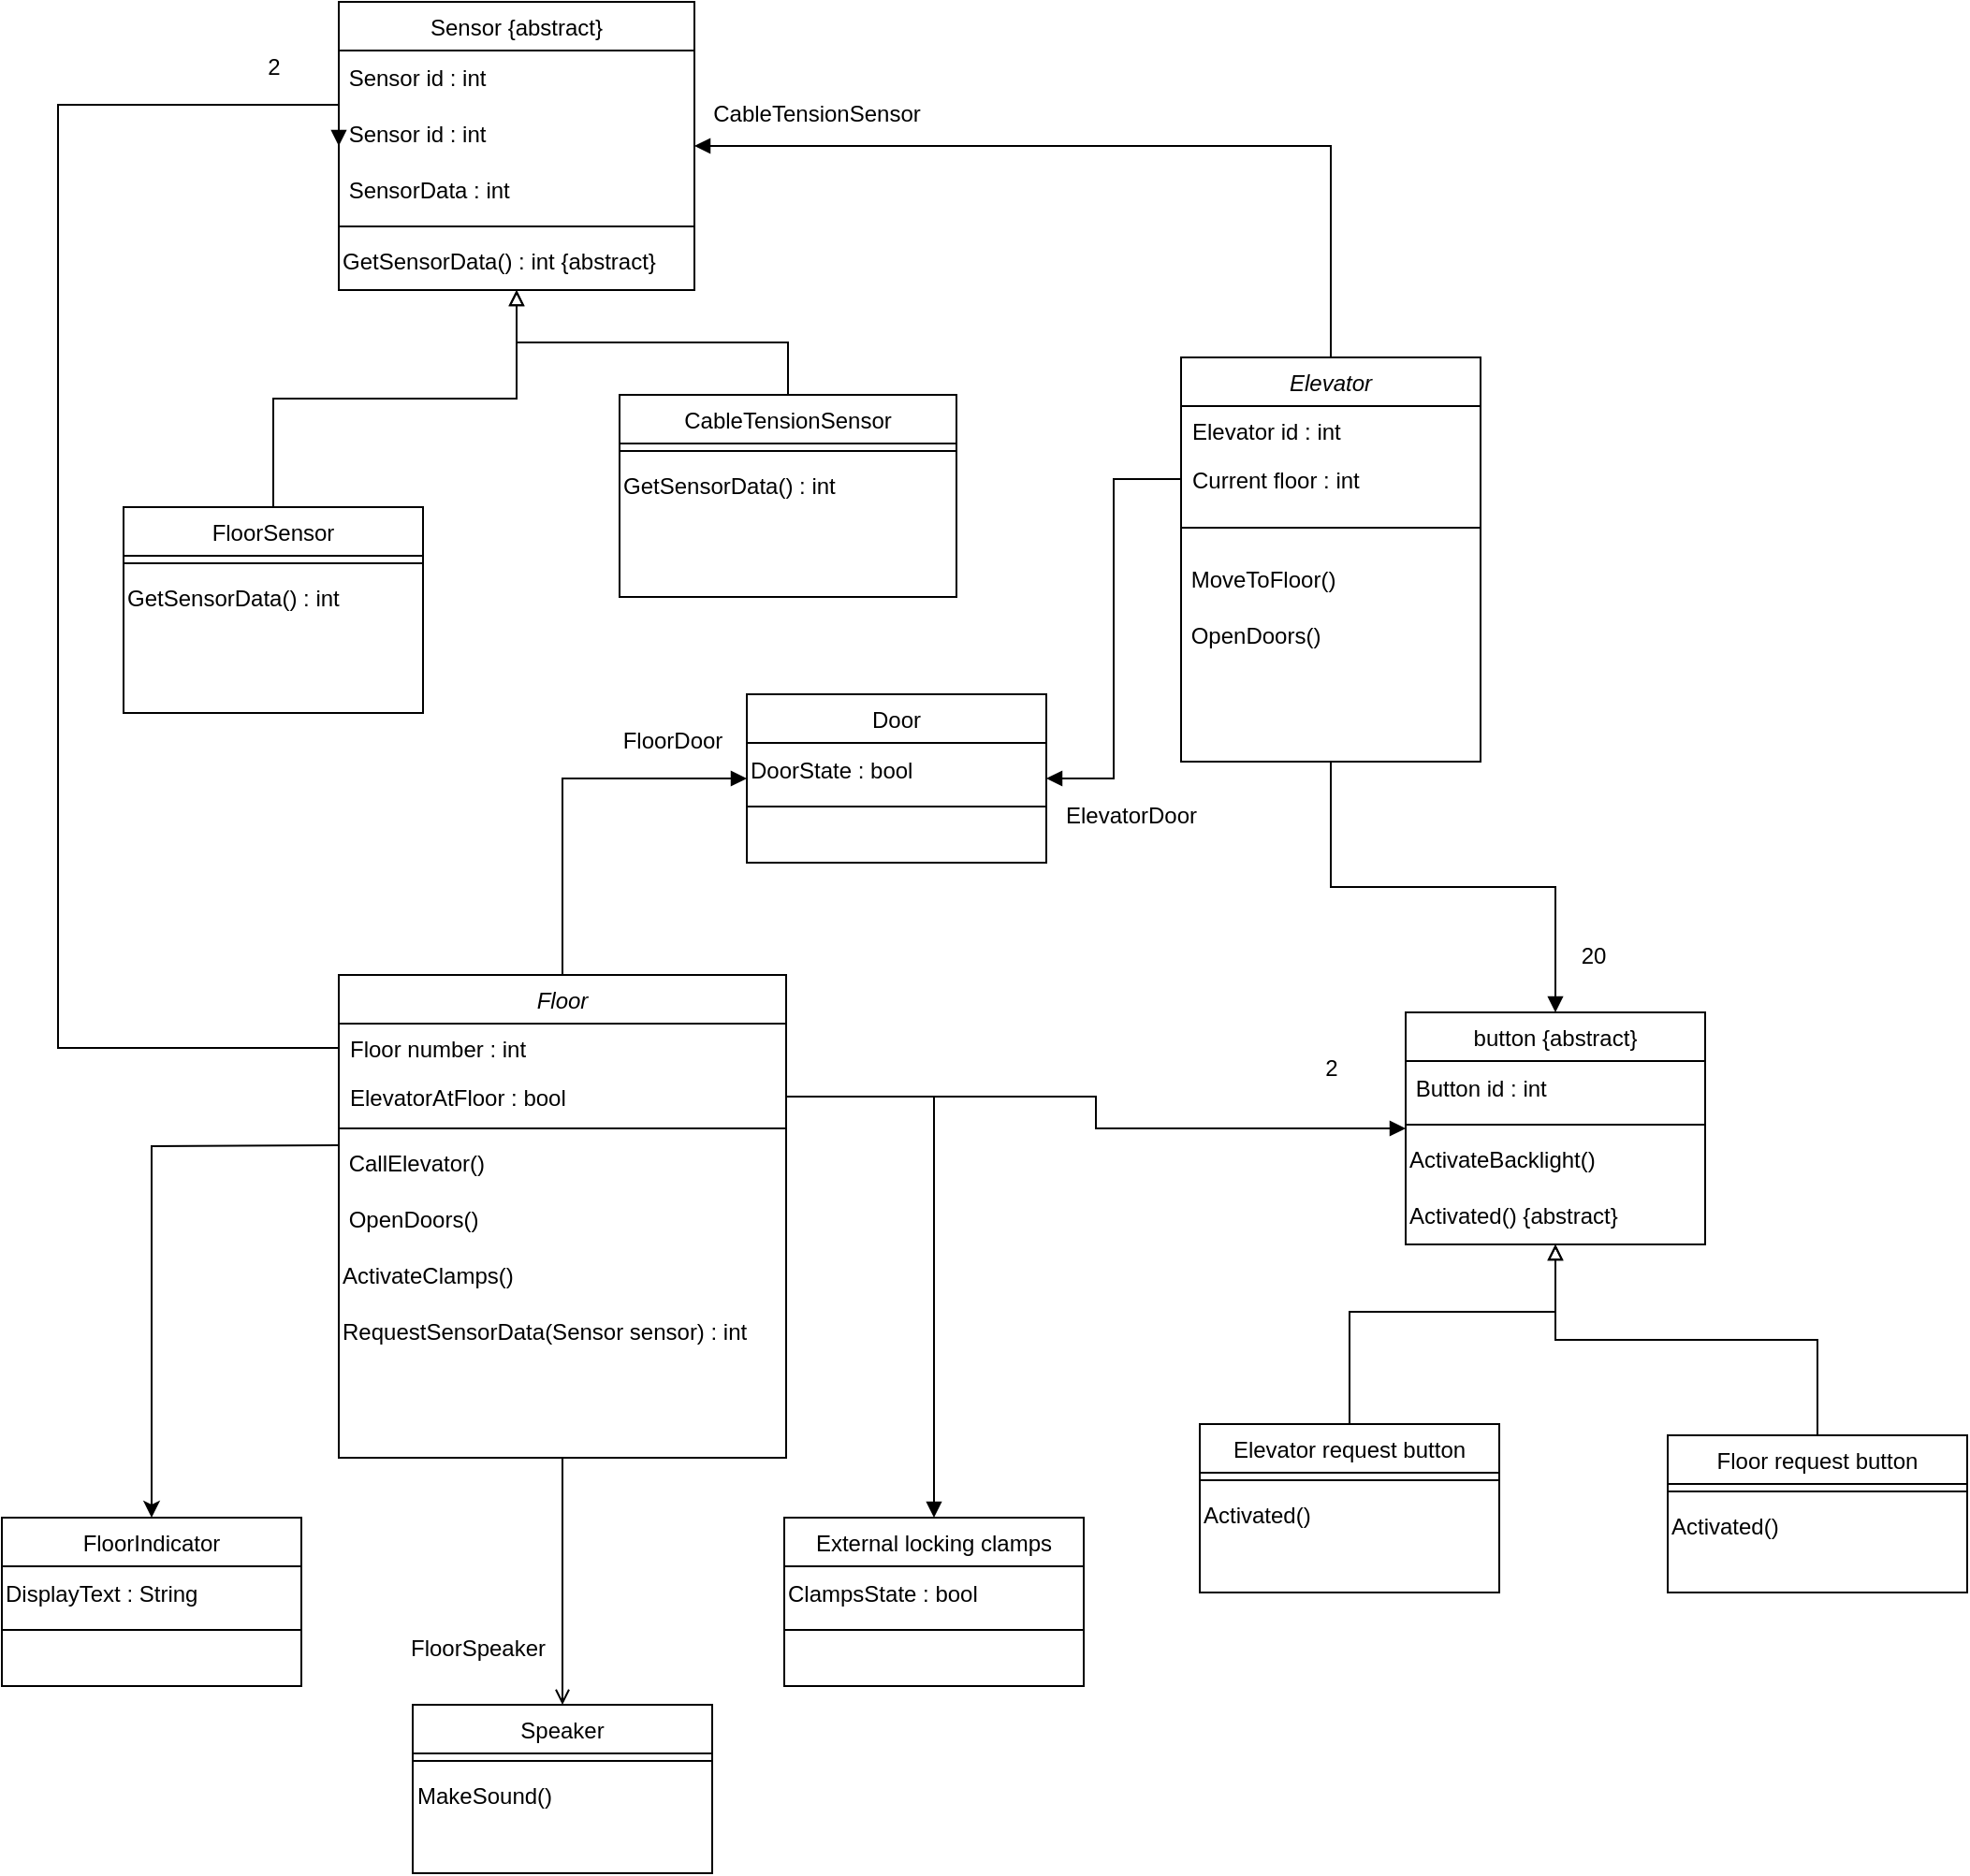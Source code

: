 <mxfile version="20.8.10" type="device"><diagram id="C5RBs43oDa-KdzZeNtuy" name="Page-1"><mxGraphModel dx="1615" dy="2137" grid="1" gridSize="10" guides="1" tooltips="1" connect="1" arrows="1" fold="1" page="1" pageScale="1" pageWidth="827" pageHeight="1169" math="0" shadow="0"><root><mxCell id="WIyWlLk6GJQsqaUBKTNV-0"/><mxCell id="WIyWlLk6GJQsqaUBKTNV-1" parent="WIyWlLk6GJQsqaUBKTNV-0"/><mxCell id="htapQNdXjbn6UJnRViUV-45" style="edgeStyle=orthogonalEdgeStyle;rounded=0;orthogonalLoop=1;jettySize=auto;html=1;exitX=0.5;exitY=1;exitDx=0;exitDy=0;entryX=0.5;entryY=0;entryDx=0;entryDy=0;endArrow=block;endFill=1;" edge="1" parent="WIyWlLk6GJQsqaUBKTNV-1" source="htapQNdXjbn6UJnRViUV-2" target="htapQNdXjbn6UJnRViUV-41"><mxGeometry relative="1" as="geometry"/></mxCell><mxCell id="htapQNdXjbn6UJnRViUV-53" style="edgeStyle=orthogonalEdgeStyle;rounded=0;orthogonalLoop=1;jettySize=auto;html=1;exitX=0.5;exitY=0;exitDx=0;exitDy=0;entryX=1;entryY=0.5;entryDx=0;entryDy=0;endArrow=block;endFill=1;" edge="1" parent="WIyWlLk6GJQsqaUBKTNV-1" source="htapQNdXjbn6UJnRViUV-2" target="htapQNdXjbn6UJnRViUV-47"><mxGeometry relative="1" as="geometry"/></mxCell><mxCell id="htapQNdXjbn6UJnRViUV-2" value="Elevator" style="swimlane;fontStyle=2;align=center;verticalAlign=top;childLayout=stackLayout;horizontal=1;startSize=26;horizontalStack=0;resizeParent=1;resizeLast=0;collapsible=1;marginBottom=0;rounded=0;shadow=0;strokeWidth=1;" vertex="1" parent="WIyWlLk6GJQsqaUBKTNV-1"><mxGeometry x="740" y="-330" width="160" height="216" as="geometry"><mxRectangle x="230" y="140" width="160" height="26" as="alternateBounds"/></mxGeometry></mxCell><mxCell id="htapQNdXjbn6UJnRViUV-3" value="Elevator id : int" style="text;align=left;verticalAlign=top;spacingLeft=4;spacingRight=4;overflow=hidden;rotatable=0;points=[[0,0.5],[1,0.5]];portConstraint=eastwest;" vertex="1" parent="htapQNdXjbn6UJnRViUV-2"><mxGeometry y="26" width="160" height="26" as="geometry"/></mxCell><mxCell id="htapQNdXjbn6UJnRViUV-4" value="Current floor : int" style="text;align=left;verticalAlign=top;spacingLeft=4;spacingRight=4;overflow=hidden;rotatable=0;points=[[0,0.5],[1,0.5]];portConstraint=eastwest;" vertex="1" parent="htapQNdXjbn6UJnRViUV-2"><mxGeometry y="52" width="160" height="26" as="geometry"/></mxCell><mxCell id="htapQNdXjbn6UJnRViUV-7" value="" style="line;html=1;strokeWidth=1;align=left;verticalAlign=middle;spacingTop=-1;spacingLeft=3;spacingRight=3;rotatable=0;labelPosition=right;points=[];portConstraint=eastwest;" vertex="1" parent="htapQNdXjbn6UJnRViUV-2"><mxGeometry y="78" width="160" height="26" as="geometry"/></mxCell><mxCell id="htapQNdXjbn6UJnRViUV-65" value="&amp;nbsp;MoveToFloor()" style="text;html=1;strokeColor=none;fillColor=none;align=left;verticalAlign=middle;whiteSpace=wrap;rounded=0;" vertex="1" parent="htapQNdXjbn6UJnRViUV-2"><mxGeometry y="104" width="160" height="30" as="geometry"/></mxCell><mxCell id="htapQNdXjbn6UJnRViUV-66" value="&amp;nbsp;OpenDoors()" style="text;html=1;strokeColor=none;fillColor=none;align=left;verticalAlign=middle;whiteSpace=wrap;rounded=0;" vertex="1" parent="htapQNdXjbn6UJnRViUV-2"><mxGeometry y="134" width="160" height="30" as="geometry"/></mxCell><mxCell id="htapQNdXjbn6UJnRViUV-8" value="Door" style="swimlane;fontStyle=0;align=center;verticalAlign=top;childLayout=stackLayout;horizontal=1;startSize=26;horizontalStack=0;resizeParent=1;resizeLast=0;collapsible=1;marginBottom=0;rounded=0;shadow=0;strokeWidth=1;" vertex="1" parent="WIyWlLk6GJQsqaUBKTNV-1"><mxGeometry x="508" y="-150" width="160" height="90" as="geometry"><mxRectangle x="550" y="140" width="160" height="26" as="alternateBounds"/></mxGeometry></mxCell><mxCell id="htapQNdXjbn6UJnRViUV-72" value="DoorState : bool" style="text;html=1;align=left;verticalAlign=middle;resizable=0;points=[];autosize=1;strokeColor=none;fillColor=none;" vertex="1" parent="htapQNdXjbn6UJnRViUV-8"><mxGeometry y="26" width="160" height="30" as="geometry"/></mxCell><mxCell id="htapQNdXjbn6UJnRViUV-9" value="" style="line;html=1;strokeWidth=1;align=left;verticalAlign=middle;spacingTop=-1;spacingLeft=3;spacingRight=3;rotatable=0;labelPosition=right;points=[];portConstraint=eastwest;" vertex="1" parent="htapQNdXjbn6UJnRViUV-8"><mxGeometry y="56" width="160" height="8" as="geometry"/></mxCell><mxCell id="htapQNdXjbn6UJnRViUV-43" style="edgeStyle=orthogonalEdgeStyle;rounded=0;orthogonalLoop=1;jettySize=auto;html=1;entryX=0.5;entryY=1;entryDx=0;entryDy=0;endArrow=block;endFill=0;" edge="1" parent="WIyWlLk6GJQsqaUBKTNV-1" source="htapQNdXjbn6UJnRViUV-10" target="htapQNdXjbn6UJnRViUV-41"><mxGeometry relative="1" as="geometry"><mxPoint x="900" y="140" as="targetPoint"/><Array as="points"><mxPoint x="830" y="180"/><mxPoint x="940" y="180"/></Array></mxGeometry></mxCell><mxCell id="htapQNdXjbn6UJnRViUV-10" value="Elevator request button" style="swimlane;fontStyle=0;align=center;verticalAlign=top;childLayout=stackLayout;horizontal=1;startSize=26;horizontalStack=0;resizeParent=1;resizeLast=0;collapsible=1;marginBottom=0;rounded=0;shadow=0;strokeWidth=1;" vertex="1" parent="WIyWlLk6GJQsqaUBKTNV-1"><mxGeometry x="750" y="240" width="160" height="90" as="geometry"><mxRectangle x="550" y="140" width="160" height="26" as="alternateBounds"/></mxGeometry></mxCell><mxCell id="htapQNdXjbn6UJnRViUV-11" value="" style="line;html=1;strokeWidth=1;align=left;verticalAlign=middle;spacingTop=-1;spacingLeft=3;spacingRight=3;rotatable=0;labelPosition=right;points=[];portConstraint=eastwest;" vertex="1" parent="htapQNdXjbn6UJnRViUV-10"><mxGeometry y="26" width="160" height="8" as="geometry"/></mxCell><mxCell id="htapQNdXjbn6UJnRViUV-85" value="Activated()&amp;nbsp;" style="text;html=1;align=left;verticalAlign=middle;resizable=0;points=[];autosize=1;strokeColor=none;fillColor=none;" vertex="1" parent="htapQNdXjbn6UJnRViUV-10"><mxGeometry y="34" width="160" height="30" as="geometry"/></mxCell><mxCell id="htapQNdXjbn6UJnRViUV-44" style="edgeStyle=orthogonalEdgeStyle;rounded=0;orthogonalLoop=1;jettySize=auto;html=1;exitX=0.5;exitY=0;exitDx=0;exitDy=0;entryX=0.5;entryY=1;entryDx=0;entryDy=0;endArrow=block;endFill=0;" edge="1" parent="WIyWlLk6GJQsqaUBKTNV-1" source="htapQNdXjbn6UJnRViUV-12" target="htapQNdXjbn6UJnRViUV-41"><mxGeometry relative="1" as="geometry"/></mxCell><mxCell id="htapQNdXjbn6UJnRViUV-12" value="Floor request button" style="swimlane;fontStyle=0;align=center;verticalAlign=top;childLayout=stackLayout;horizontal=1;startSize=26;horizontalStack=0;resizeParent=1;resizeLast=0;collapsible=1;marginBottom=0;rounded=0;shadow=0;strokeWidth=1;" vertex="1" parent="WIyWlLk6GJQsqaUBKTNV-1"><mxGeometry x="1000" y="246" width="160" height="84" as="geometry"><mxRectangle x="550" y="140" width="160" height="26" as="alternateBounds"/></mxGeometry></mxCell><mxCell id="htapQNdXjbn6UJnRViUV-13" value="" style="line;html=1;strokeWidth=1;align=left;verticalAlign=middle;spacingTop=-1;spacingLeft=3;spacingRight=3;rotatable=0;labelPosition=right;points=[];portConstraint=eastwest;" vertex="1" parent="htapQNdXjbn6UJnRViUV-12"><mxGeometry y="26" width="160" height="8" as="geometry"/></mxCell><mxCell id="htapQNdXjbn6UJnRViUV-86" value="Activated()" style="text;html=1;align=left;verticalAlign=middle;resizable=0;points=[];autosize=1;strokeColor=none;fillColor=none;" vertex="1" parent="htapQNdXjbn6UJnRViUV-12"><mxGeometry y="34" width="160" height="30" as="geometry"/></mxCell><mxCell id="htapQNdXjbn6UJnRViUV-14" style="edgeStyle=orthogonalEdgeStyle;rounded=0;orthogonalLoop=1;jettySize=auto;html=1;exitX=0.5;exitY=1;exitDx=0;exitDy=0;entryX=0.5;entryY=0;entryDx=0;entryDy=0;endArrow=open;endFill=0;" edge="1" parent="WIyWlLk6GJQsqaUBKTNV-1" source="htapQNdXjbn6UJnRViUV-16" target="htapQNdXjbn6UJnRViUV-25"><mxGeometry relative="1" as="geometry"/></mxCell><mxCell id="htapQNdXjbn6UJnRViUV-52" style="edgeStyle=orthogonalEdgeStyle;rounded=0;orthogonalLoop=1;jettySize=auto;html=1;exitX=0.5;exitY=0;exitDx=0;exitDy=0;entryX=0;entryY=0.5;entryDx=0;entryDy=0;endArrow=block;endFill=1;" edge="1" parent="WIyWlLk6GJQsqaUBKTNV-1" source="htapQNdXjbn6UJnRViUV-16" target="htapQNdXjbn6UJnRViUV-8"><mxGeometry relative="1" as="geometry"/></mxCell><mxCell id="htapQNdXjbn6UJnRViUV-16" value="Floor" style="swimlane;fontStyle=2;align=center;verticalAlign=top;childLayout=stackLayout;horizontal=1;startSize=26;horizontalStack=0;resizeParent=1;resizeLast=0;collapsible=1;marginBottom=0;rounded=0;shadow=0;strokeWidth=1;" vertex="1" parent="WIyWlLk6GJQsqaUBKTNV-1"><mxGeometry x="290" width="239" height="258" as="geometry"><mxRectangle x="230" y="140" width="160" height="26" as="alternateBounds"/></mxGeometry></mxCell><mxCell id="htapQNdXjbn6UJnRViUV-17" value="Floor number : int" style="text;align=left;verticalAlign=top;spacingLeft=4;spacingRight=4;overflow=hidden;rotatable=0;points=[[0,0.5],[1,0.5]];portConstraint=eastwest;" vertex="1" parent="htapQNdXjbn6UJnRViUV-16"><mxGeometry y="26" width="239" height="26" as="geometry"/></mxCell><mxCell id="htapQNdXjbn6UJnRViUV-18" value="ElevatorAtFloor : bool" style="text;align=left;verticalAlign=top;spacingLeft=4;spacingRight=4;overflow=hidden;rotatable=0;points=[[0,0.5],[1,0.5]];portConstraint=eastwest;" vertex="1" parent="htapQNdXjbn6UJnRViUV-16"><mxGeometry y="52" width="239" height="26" as="geometry"/></mxCell><mxCell id="htapQNdXjbn6UJnRViUV-22" value="" style="line;html=1;strokeWidth=1;align=left;verticalAlign=middle;spacingTop=-1;spacingLeft=3;spacingRight=3;rotatable=0;labelPosition=right;points=[];portConstraint=eastwest;" vertex="1" parent="htapQNdXjbn6UJnRViUV-16"><mxGeometry y="78" width="239" height="8" as="geometry"/></mxCell><mxCell id="htapQNdXjbn6UJnRViUV-56" value="&amp;nbsp;CallElevator()" style="text;html=1;strokeColor=none;fillColor=none;align=left;verticalAlign=middle;whiteSpace=wrap;rounded=0;" vertex="1" parent="htapQNdXjbn6UJnRViUV-16"><mxGeometry y="86" width="239" height="30" as="geometry"/></mxCell><mxCell id="htapQNdXjbn6UJnRViUV-67" value="&amp;nbsp;OpenDoors()" style="text;html=1;strokeColor=none;fillColor=none;align=left;verticalAlign=middle;whiteSpace=wrap;rounded=0;" vertex="1" parent="htapQNdXjbn6UJnRViUV-16"><mxGeometry y="116" width="239" height="30" as="geometry"/></mxCell><mxCell id="htapQNdXjbn6UJnRViUV-79" value="ActivateClamps()" style="text;html=1;align=left;verticalAlign=middle;resizable=0;points=[];autosize=1;strokeColor=none;fillColor=none;" vertex="1" parent="htapQNdXjbn6UJnRViUV-16"><mxGeometry y="146" width="239" height="30" as="geometry"/></mxCell><mxCell id="htapQNdXjbn6UJnRViUV-69" value="RequestSensorData(Sensor sensor) : int" style="text;html=1;align=left;verticalAlign=middle;resizable=0;points=[];autosize=1;strokeColor=none;fillColor=none;" vertex="1" parent="htapQNdXjbn6UJnRViUV-16"><mxGeometry y="176" width="239" height="30" as="geometry"/></mxCell><mxCell id="htapQNdXjbn6UJnRViUV-49" style="edgeStyle=orthogonalEdgeStyle;rounded=0;orthogonalLoop=1;jettySize=auto;html=1;exitX=0.5;exitY=0;exitDx=0;exitDy=0;entryX=0.5;entryY=1;entryDx=0;entryDy=0;endArrow=block;endFill=0;" edge="1" parent="WIyWlLk6GJQsqaUBKTNV-1" source="htapQNdXjbn6UJnRViUV-23" target="htapQNdXjbn6UJnRViUV-47"><mxGeometry relative="1" as="geometry"/></mxCell><mxCell id="htapQNdXjbn6UJnRViUV-23" value="FloorSensor" style="swimlane;fontStyle=0;align=center;verticalAlign=top;childLayout=stackLayout;horizontal=1;startSize=26;horizontalStack=0;resizeParent=1;resizeLast=0;collapsible=1;marginBottom=0;rounded=0;shadow=0;strokeWidth=1;" vertex="1" parent="WIyWlLk6GJQsqaUBKTNV-1"><mxGeometry x="175" y="-250" width="160" height="110" as="geometry"><mxRectangle x="550" y="140" width="160" height="26" as="alternateBounds"/></mxGeometry></mxCell><mxCell id="htapQNdXjbn6UJnRViUV-24" value="" style="line;html=1;strokeWidth=1;align=left;verticalAlign=middle;spacingTop=-1;spacingLeft=3;spacingRight=3;rotatable=0;labelPosition=right;points=[];portConstraint=eastwest;" vertex="1" parent="htapQNdXjbn6UJnRViUV-23"><mxGeometry y="26" width="160" height="8" as="geometry"/></mxCell><mxCell id="htapQNdXjbn6UJnRViUV-77" value="GetSensorData() : int&amp;nbsp;" style="text;html=1;align=left;verticalAlign=middle;resizable=0;points=[];autosize=1;strokeColor=none;fillColor=none;" vertex="1" parent="htapQNdXjbn6UJnRViUV-23"><mxGeometry y="34" width="160" height="30" as="geometry"/></mxCell><mxCell id="htapQNdXjbn6UJnRViUV-25" value="Speaker" style="swimlane;fontStyle=0;align=center;verticalAlign=top;childLayout=stackLayout;horizontal=1;startSize=26;horizontalStack=0;resizeParent=1;resizeLast=0;collapsible=1;marginBottom=0;rounded=0;shadow=0;strokeWidth=1;" vertex="1" parent="WIyWlLk6GJQsqaUBKTNV-1"><mxGeometry x="329.5" y="390" width="160" height="90" as="geometry"><mxRectangle x="550" y="140" width="160" height="26" as="alternateBounds"/></mxGeometry></mxCell><mxCell id="htapQNdXjbn6UJnRViUV-26" value="" style="line;html=1;strokeWidth=1;align=left;verticalAlign=middle;spacingTop=-1;spacingLeft=3;spacingRight=3;rotatable=0;labelPosition=right;points=[];portConstraint=eastwest;" vertex="1" parent="htapQNdXjbn6UJnRViUV-25"><mxGeometry y="26" width="160" height="8" as="geometry"/></mxCell><mxCell id="htapQNdXjbn6UJnRViUV-75" value="MakeSound()" style="text;html=1;align=left;verticalAlign=middle;resizable=0;points=[];autosize=1;strokeColor=none;fillColor=none;" vertex="1" parent="htapQNdXjbn6UJnRViUV-25"><mxGeometry y="34" width="160" height="30" as="geometry"/></mxCell><mxCell id="htapQNdXjbn6UJnRViUV-50" style="edgeStyle=orthogonalEdgeStyle;rounded=0;orthogonalLoop=1;jettySize=auto;html=1;exitX=0.5;exitY=0;exitDx=0;exitDy=0;endArrow=block;endFill=0;" edge="1" parent="WIyWlLk6GJQsqaUBKTNV-1" source="htapQNdXjbn6UJnRViUV-27" target="htapQNdXjbn6UJnRViUV-64"><mxGeometry relative="1" as="geometry"><mxPoint x="370" y="-410" as="targetPoint"/></mxGeometry></mxCell><mxCell id="htapQNdXjbn6UJnRViUV-27" value="CableTensionSensor" style="swimlane;fontStyle=0;align=center;verticalAlign=top;childLayout=stackLayout;horizontal=1;startSize=26;horizontalStack=0;resizeParent=1;resizeLast=0;collapsible=1;marginBottom=0;rounded=0;shadow=0;strokeWidth=1;" vertex="1" parent="WIyWlLk6GJQsqaUBKTNV-1"><mxGeometry x="440" y="-310" width="180" height="108" as="geometry"><mxRectangle x="550" y="140" width="160" height="26" as="alternateBounds"/></mxGeometry></mxCell><mxCell id="htapQNdXjbn6UJnRViUV-28" value="" style="line;html=1;strokeWidth=1;align=left;verticalAlign=middle;spacingTop=-1;spacingLeft=3;spacingRight=3;rotatable=0;labelPosition=right;points=[];portConstraint=eastwest;" vertex="1" parent="htapQNdXjbn6UJnRViUV-27"><mxGeometry y="26" width="180" height="8" as="geometry"/></mxCell><mxCell id="htapQNdXjbn6UJnRViUV-78" value="GetSensorData() : int&amp;nbsp;" style="text;html=1;align=left;verticalAlign=middle;resizable=0;points=[];autosize=1;strokeColor=none;fillColor=none;" vertex="1" parent="htapQNdXjbn6UJnRViUV-27"><mxGeometry y="34" width="180" height="30" as="geometry"/></mxCell><mxCell id="htapQNdXjbn6UJnRViUV-30" value="FloorIndicator" style="swimlane;fontStyle=0;align=center;verticalAlign=top;childLayout=stackLayout;horizontal=1;startSize=26;horizontalStack=0;resizeParent=1;resizeLast=0;collapsible=1;marginBottom=0;rounded=0;shadow=0;strokeWidth=1;" vertex="1" parent="WIyWlLk6GJQsqaUBKTNV-1"><mxGeometry x="110" y="290" width="160" height="90" as="geometry"><mxRectangle x="550" y="140" width="160" height="26" as="alternateBounds"/></mxGeometry></mxCell><mxCell id="htapQNdXjbn6UJnRViUV-73" value="DisplayText : String" style="text;html=1;align=left;verticalAlign=middle;resizable=0;points=[];autosize=1;strokeColor=none;fillColor=none;" vertex="1" parent="htapQNdXjbn6UJnRViUV-30"><mxGeometry y="26" width="160" height="30" as="geometry"/></mxCell><mxCell id="htapQNdXjbn6UJnRViUV-31" value="" style="line;html=1;strokeWidth=1;align=left;verticalAlign=middle;spacingTop=-1;spacingLeft=3;spacingRight=3;rotatable=0;labelPosition=right;points=[];portConstraint=eastwest;" vertex="1" parent="htapQNdXjbn6UJnRViUV-30"><mxGeometry y="56" width="160" height="8" as="geometry"/></mxCell><mxCell id="htapQNdXjbn6UJnRViUV-35" value="External locking clamps" style="swimlane;fontStyle=0;align=center;verticalAlign=top;childLayout=stackLayout;horizontal=1;startSize=26;horizontalStack=0;resizeParent=1;resizeLast=0;collapsible=1;marginBottom=0;rounded=0;shadow=0;strokeWidth=1;" vertex="1" parent="WIyWlLk6GJQsqaUBKTNV-1"><mxGeometry x="528" y="290" width="160" height="90" as="geometry"><mxRectangle x="550" y="140" width="160" height="26" as="alternateBounds"/></mxGeometry></mxCell><mxCell id="htapQNdXjbn6UJnRViUV-81" value="ClampsState : bool" style="text;html=1;align=left;verticalAlign=middle;resizable=0;points=[];autosize=1;strokeColor=none;fillColor=none;" vertex="1" parent="htapQNdXjbn6UJnRViUV-35"><mxGeometry y="26" width="160" height="30" as="geometry"/></mxCell><mxCell id="htapQNdXjbn6UJnRViUV-36" value="" style="line;html=1;strokeWidth=1;align=left;verticalAlign=middle;spacingTop=-1;spacingLeft=3;spacingRight=3;rotatable=0;labelPosition=right;points=[];portConstraint=eastwest;" vertex="1" parent="htapQNdXjbn6UJnRViUV-35"><mxGeometry y="56" width="160" height="8" as="geometry"/></mxCell><mxCell id="htapQNdXjbn6UJnRViUV-40" style="edgeStyle=orthogonalEdgeStyle;rounded=0;orthogonalLoop=1;jettySize=auto;html=1;entryX=0.5;entryY=0;entryDx=0;entryDy=0;" edge="1" parent="WIyWlLk6GJQsqaUBKTNV-1" target="htapQNdXjbn6UJnRViUV-30"><mxGeometry relative="1" as="geometry"><mxPoint x="290" y="91" as="sourcePoint"/></mxGeometry></mxCell><mxCell id="htapQNdXjbn6UJnRViUV-41" value="button {abstract}" style="swimlane;fontStyle=0;align=center;verticalAlign=top;childLayout=stackLayout;horizontal=1;startSize=26;horizontalStack=0;resizeParent=1;resizeLast=0;collapsible=1;marginBottom=0;rounded=0;shadow=0;strokeWidth=1;" vertex="1" parent="WIyWlLk6GJQsqaUBKTNV-1"><mxGeometry x="860" y="20" width="160" height="124" as="geometry"><mxRectangle x="550" y="140" width="160" height="26" as="alternateBounds"/></mxGeometry></mxCell><mxCell id="htapQNdXjbn6UJnRViUV-57" value="&amp;nbsp;Button id : int" style="text;html=1;align=left;verticalAlign=middle;resizable=0;points=[];autosize=1;strokeColor=none;fillColor=none;" vertex="1" parent="htapQNdXjbn6UJnRViUV-41"><mxGeometry y="26" width="160" height="30" as="geometry"/></mxCell><mxCell id="htapQNdXjbn6UJnRViUV-42" value="" style="line;html=1;strokeWidth=1;align=left;verticalAlign=middle;spacingTop=-1;spacingLeft=3;spacingRight=3;rotatable=0;labelPosition=right;points=[];portConstraint=eastwest;" vertex="1" parent="htapQNdXjbn6UJnRViUV-41"><mxGeometry y="56" width="160" height="8" as="geometry"/></mxCell><mxCell id="htapQNdXjbn6UJnRViUV-80" value="ActivateBacklight()" style="text;html=1;align=left;verticalAlign=middle;resizable=0;points=[];autosize=1;strokeColor=none;fillColor=none;" vertex="1" parent="htapQNdXjbn6UJnRViUV-41"><mxGeometry y="64" width="160" height="30" as="geometry"/></mxCell><mxCell id="htapQNdXjbn6UJnRViUV-84" value="Activated() {abstract}" style="text;html=1;align=left;verticalAlign=middle;resizable=0;points=[];autosize=1;strokeColor=none;fillColor=none;" vertex="1" parent="htapQNdXjbn6UJnRViUV-41"><mxGeometry y="94" width="160" height="30" as="geometry"/></mxCell><mxCell id="htapQNdXjbn6UJnRViUV-46" style="edgeStyle=orthogonalEdgeStyle;rounded=0;orthogonalLoop=1;jettySize=auto;html=1;exitX=1;exitY=0.5;exitDx=0;exitDy=0;entryX=0;entryY=0.5;entryDx=0;entryDy=0;endArrow=block;endFill=1;" edge="1" parent="WIyWlLk6GJQsqaUBKTNV-1" source="htapQNdXjbn6UJnRViUV-18" target="htapQNdXjbn6UJnRViUV-41"><mxGeometry relative="1" as="geometry"/></mxCell><mxCell id="htapQNdXjbn6UJnRViUV-47" value="Sensor {abstract}" style="swimlane;fontStyle=0;align=center;verticalAlign=top;childLayout=stackLayout;horizontal=1;startSize=26;horizontalStack=0;resizeParent=1;resizeLast=0;collapsible=1;marginBottom=0;rounded=0;shadow=0;strokeWidth=1;" vertex="1" parent="WIyWlLk6GJQsqaUBKTNV-1"><mxGeometry x="290" y="-520" width="190" height="154" as="geometry"><mxRectangle x="550" y="140" width="160" height="26" as="alternateBounds"/></mxGeometry></mxCell><mxCell id="htapQNdXjbn6UJnRViUV-62" value="&amp;nbsp;Sensor id : int" style="text;html=1;align=left;verticalAlign=middle;resizable=0;points=[];autosize=1;strokeColor=none;fillColor=none;" vertex="1" parent="htapQNdXjbn6UJnRViUV-47"><mxGeometry y="26" width="190" height="30" as="geometry"/></mxCell><mxCell id="htapQNdXjbn6UJnRViUV-76" value="&amp;nbsp;Sensor id : int" style="text;html=1;align=left;verticalAlign=middle;resizable=0;points=[];autosize=1;strokeColor=none;fillColor=none;" vertex="1" parent="htapQNdXjbn6UJnRViUV-47"><mxGeometry y="56" width="190" height="30" as="geometry"/></mxCell><mxCell id="htapQNdXjbn6UJnRViUV-63" value="&amp;nbsp;SensorData : int" style="text;html=1;align=left;verticalAlign=middle;resizable=0;points=[];autosize=1;strokeColor=none;fillColor=none;" vertex="1" parent="htapQNdXjbn6UJnRViUV-47"><mxGeometry y="86" width="190" height="30" as="geometry"/></mxCell><mxCell id="htapQNdXjbn6UJnRViUV-48" value="" style="line;html=1;strokeWidth=1;align=left;verticalAlign=middle;spacingTop=-1;spacingLeft=3;spacingRight=3;rotatable=0;labelPosition=right;points=[];portConstraint=eastwest;" vertex="1" parent="htapQNdXjbn6UJnRViUV-47"><mxGeometry y="116" width="190" height="8" as="geometry"/></mxCell><mxCell id="htapQNdXjbn6UJnRViUV-64" value="GetSensorData() : int {abstract}" style="text;html=1;align=left;verticalAlign=middle;resizable=0;points=[];autosize=1;strokeColor=none;fillColor=none;" vertex="1" parent="htapQNdXjbn6UJnRViUV-47"><mxGeometry y="124" width="190" height="30" as="geometry"/></mxCell><mxCell id="htapQNdXjbn6UJnRViUV-51" style="edgeStyle=orthogonalEdgeStyle;rounded=0;orthogonalLoop=1;jettySize=auto;html=1;exitX=0;exitY=0.5;exitDx=0;exitDy=0;entryX=1;entryY=0.5;entryDx=0;entryDy=0;endArrow=block;endFill=1;" edge="1" parent="WIyWlLk6GJQsqaUBKTNV-1" source="htapQNdXjbn6UJnRViUV-4" target="htapQNdXjbn6UJnRViUV-8"><mxGeometry relative="1" as="geometry"/></mxCell><mxCell id="htapQNdXjbn6UJnRViUV-54" style="edgeStyle=orthogonalEdgeStyle;rounded=0;orthogonalLoop=1;jettySize=auto;html=1;exitX=0;exitY=0.5;exitDx=0;exitDy=0;entryX=0;entryY=0.5;entryDx=0;entryDy=0;endArrow=block;endFill=1;" edge="1" parent="WIyWlLk6GJQsqaUBKTNV-1" source="htapQNdXjbn6UJnRViUV-17" target="htapQNdXjbn6UJnRViUV-47"><mxGeometry relative="1" as="geometry"><Array as="points"><mxPoint x="140" y="39"/><mxPoint x="140" y="-465"/></Array></mxGeometry></mxCell><mxCell id="htapQNdXjbn6UJnRViUV-55" style="edgeStyle=orthogonalEdgeStyle;rounded=0;orthogonalLoop=1;jettySize=auto;html=1;exitX=1;exitY=0.5;exitDx=0;exitDy=0;entryX=0.5;entryY=0;entryDx=0;entryDy=0;endArrow=block;endFill=1;" edge="1" parent="WIyWlLk6GJQsqaUBKTNV-1" source="htapQNdXjbn6UJnRViUV-18" target="htapQNdXjbn6UJnRViUV-35"><mxGeometry relative="1" as="geometry"/></mxCell><mxCell id="htapQNdXjbn6UJnRViUV-58" value="2" style="text;html=1;align=center;verticalAlign=middle;resizable=0;points=[];autosize=1;strokeColor=none;fillColor=none;" vertex="1" parent="WIyWlLk6GJQsqaUBKTNV-1"><mxGeometry x="805" y="35" width="30" height="30" as="geometry"/></mxCell><mxCell id="htapQNdXjbn6UJnRViUV-59" value="2" style="text;html=1;align=center;verticalAlign=middle;resizable=0;points=[];autosize=1;strokeColor=none;fillColor=none;" vertex="1" parent="WIyWlLk6GJQsqaUBKTNV-1"><mxGeometry x="240" y="-500" width="30" height="30" as="geometry"/></mxCell><mxCell id="htapQNdXjbn6UJnRViUV-60" value="FloorDoor" style="text;html=1;align=center;verticalAlign=middle;resizable=0;points=[];autosize=1;strokeColor=none;fillColor=none;" vertex="1" parent="WIyWlLk6GJQsqaUBKTNV-1"><mxGeometry x="428" y="-140" width="80" height="30" as="geometry"/></mxCell><mxCell id="htapQNdXjbn6UJnRViUV-61" value="ElevatorDoor" style="text;html=1;align=center;verticalAlign=middle;resizable=0;points=[];autosize=1;strokeColor=none;fillColor=none;" vertex="1" parent="WIyWlLk6GJQsqaUBKTNV-1"><mxGeometry x="668" y="-100" width="90" height="30" as="geometry"/></mxCell><mxCell id="htapQNdXjbn6UJnRViUV-74" value="20" style="text;html=1;align=center;verticalAlign=middle;resizable=0;points=[];autosize=1;strokeColor=none;fillColor=none;" vertex="1" parent="WIyWlLk6GJQsqaUBKTNV-1"><mxGeometry x="940" y="-25" width="40" height="30" as="geometry"/></mxCell><mxCell id="htapQNdXjbn6UJnRViUV-82" value="CableTensionSensor" style="text;html=1;align=center;verticalAlign=middle;resizable=0;points=[];autosize=1;strokeColor=none;fillColor=none;" vertex="1" parent="WIyWlLk6GJQsqaUBKTNV-1"><mxGeometry x="480" y="-475" width="130" height="30" as="geometry"/></mxCell><mxCell id="htapQNdXjbn6UJnRViUV-83" value="FloorSpeaker" style="text;html=1;align=center;verticalAlign=middle;resizable=0;points=[];autosize=1;strokeColor=none;fillColor=none;" vertex="1" parent="WIyWlLk6GJQsqaUBKTNV-1"><mxGeometry x="314" y="345" width="100" height="30" as="geometry"/></mxCell></root></mxGraphModel></diagram></mxfile>